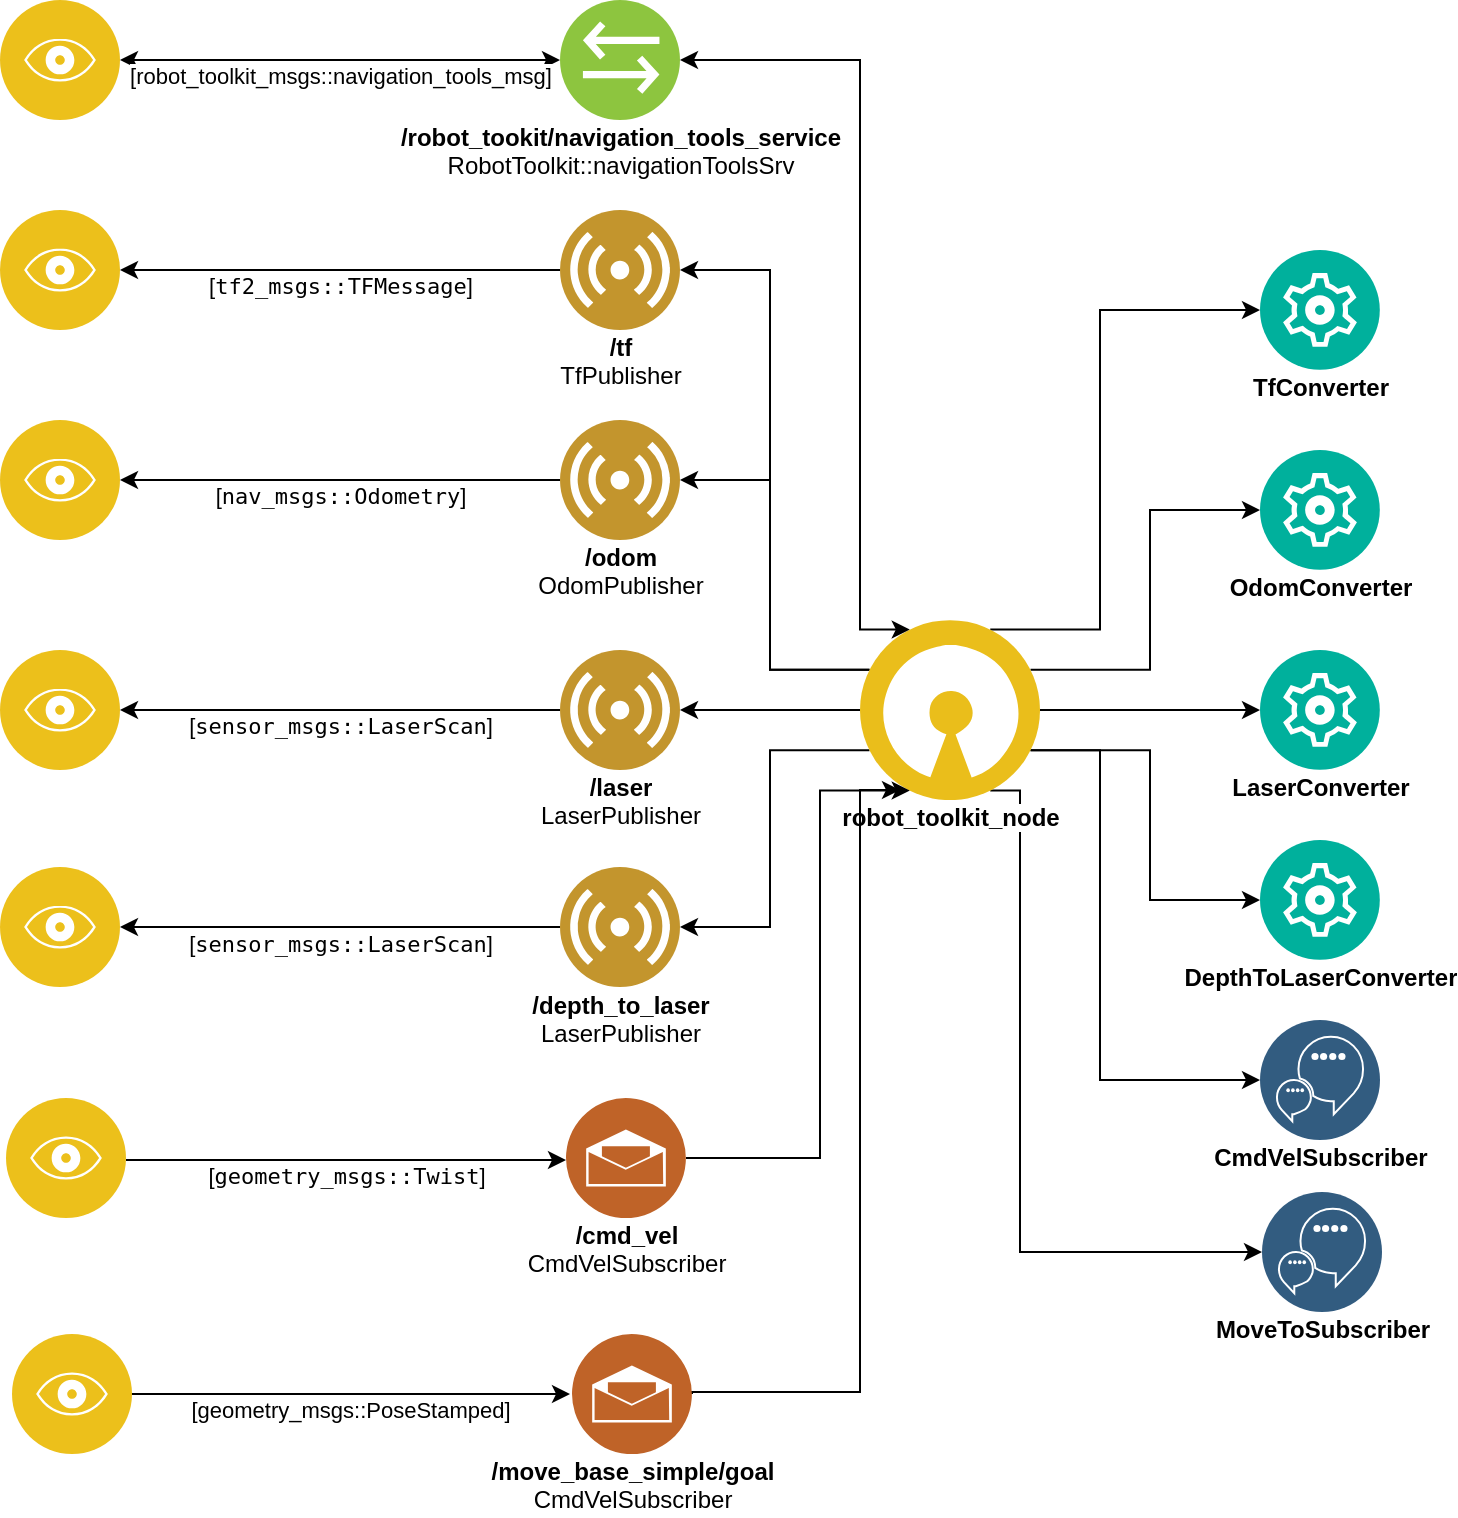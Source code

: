 <mxfile version="10.6.8" type="device"><diagram id="i_G1sJ6apPRsVd_6MF1_" name="Page-1"><mxGraphModel dx="1311" dy="720" grid="1" gridSize="10" guides="1" tooltips="1" connect="1" arrows="1" fold="1" page="1" pageScale="1" pageWidth="850" pageHeight="1100" math="0" shadow="0"><root><mxCell id="0"/><mxCell id="1" parent="0"/><mxCell id="EhSfXj_VVjLFKxDYxmZn-28" style="edgeStyle=orthogonalEdgeStyle;rounded=0;orthogonalLoop=1;jettySize=auto;html=1;exitX=0;exitY=0.25;exitDx=0;exitDy=0;entryX=1;entryY=0.5;entryDx=0;entryDy=0;" edge="1" parent="1" source="Xuhcu1reCGZLSPkCSpRx-1" target="Xuhcu1reCGZLSPkCSpRx-44"><mxGeometry relative="1" as="geometry"/></mxCell><mxCell id="EhSfXj_VVjLFKxDYxmZn-29" style="edgeStyle=orthogonalEdgeStyle;rounded=0;orthogonalLoop=1;jettySize=auto;html=1;exitX=0;exitY=0.5;exitDx=0;exitDy=0;entryX=1;entryY=0.5;entryDx=0;entryDy=0;" edge="1" parent="1" source="Xuhcu1reCGZLSPkCSpRx-1" target="Xuhcu1reCGZLSPkCSpRx-48"><mxGeometry relative="1" as="geometry"/></mxCell><mxCell id="EhSfXj_VVjLFKxDYxmZn-31" style="edgeStyle=orthogonalEdgeStyle;rounded=0;orthogonalLoop=1;jettySize=auto;html=1;exitX=0;exitY=0.25;exitDx=0;exitDy=0;entryX=1;entryY=0.5;entryDx=0;entryDy=0;" edge="1" parent="1" source="Xuhcu1reCGZLSPkCSpRx-1" target="Xuhcu1reCGZLSPkCSpRx-3"><mxGeometry relative="1" as="geometry"/></mxCell><mxCell id="EhSfXj_VVjLFKxDYxmZn-32" style="edgeStyle=orthogonalEdgeStyle;rounded=0;orthogonalLoop=1;jettySize=auto;html=1;exitX=0;exitY=0.75;exitDx=0;exitDy=0;entryX=1;entryY=0.5;entryDx=0;entryDy=0;" edge="1" parent="1" source="Xuhcu1reCGZLSPkCSpRx-1" target="EhSfXj_VVjLFKxDYxmZn-5"><mxGeometry relative="1" as="geometry"/></mxCell><mxCell id="EhSfXj_VVjLFKxDYxmZn-42" style="edgeStyle=orthogonalEdgeStyle;rounded=0;orthogonalLoop=1;jettySize=auto;html=1;exitX=1;exitY=0.5;exitDx=0;exitDy=0;entryX=0;entryY=0.5;entryDx=0;entryDy=0;" edge="1" parent="1" source="Xuhcu1reCGZLSPkCSpRx-1" target="Xuhcu1reCGZLSPkCSpRx-23"><mxGeometry relative="1" as="geometry"/></mxCell><mxCell id="EhSfXj_VVjLFKxDYxmZn-43" style="edgeStyle=orthogonalEdgeStyle;rounded=0;orthogonalLoop=1;jettySize=auto;html=1;exitX=1;exitY=0.25;exitDx=0;exitDy=0;entryX=0;entryY=0.5;entryDx=0;entryDy=0;" edge="1" parent="1" source="Xuhcu1reCGZLSPkCSpRx-1" target="Xuhcu1reCGZLSPkCSpRx-22"><mxGeometry relative="1" as="geometry"/></mxCell><mxCell id="EhSfXj_VVjLFKxDYxmZn-44" style="edgeStyle=orthogonalEdgeStyle;rounded=0;orthogonalLoop=1;jettySize=auto;html=1;exitX=1;exitY=0.75;exitDx=0;exitDy=0;entryX=0;entryY=0.5;entryDx=0;entryDy=0;" edge="1" parent="1" source="Xuhcu1reCGZLSPkCSpRx-1" target="EhSfXj_VVjLFKxDYxmZn-18"><mxGeometry relative="1" as="geometry"/></mxCell><mxCell id="EhSfXj_VVjLFKxDYxmZn-45" style="edgeStyle=orthogonalEdgeStyle;rounded=0;orthogonalLoop=1;jettySize=auto;html=1;exitX=0.75;exitY=0;exitDx=0;exitDy=0;entryX=0;entryY=0.5;entryDx=0;entryDy=0;" edge="1" parent="1" source="Xuhcu1reCGZLSPkCSpRx-1" target="Xuhcu1reCGZLSPkCSpRx-8"><mxGeometry relative="1" as="geometry"><Array as="points"><mxPoint x="610" y="380"/><mxPoint x="610" y="220"/></Array></mxGeometry></mxCell><mxCell id="EhSfXj_VVjLFKxDYxmZn-46" style="edgeStyle=orthogonalEdgeStyle;rounded=0;orthogonalLoop=1;jettySize=auto;html=1;exitX=1;exitY=0.75;exitDx=0;exitDy=0;entryX=0;entryY=0.5;entryDx=0;entryDy=0;" edge="1" parent="1" source="Xuhcu1reCGZLSPkCSpRx-1" target="Xuhcu1reCGZLSPkCSpRx-28"><mxGeometry relative="1" as="geometry"><Array as="points"><mxPoint x="610" y="440"/><mxPoint x="610" y="605"/></Array></mxGeometry></mxCell><mxCell id="EhSfXj_VVjLFKxDYxmZn-48" style="edgeStyle=orthogonalEdgeStyle;rounded=0;orthogonalLoop=1;jettySize=auto;html=1;exitX=0.75;exitY=1;exitDx=0;exitDy=0;entryX=0;entryY=0.5;entryDx=0;entryDy=0;startArrow=none;startFill=0;" edge="1" parent="1" source="Xuhcu1reCGZLSPkCSpRx-1" target="EhSfXj_VVjLFKxDYxmZn-15"><mxGeometry relative="1" as="geometry"><Array as="points"><mxPoint x="570" y="460"/><mxPoint x="570" y="691"/></Array></mxGeometry></mxCell><mxCell id="Xuhcu1reCGZLSPkCSpRx-1" value="robot_toolkit_node" style="aspect=fixed;perimeter=ellipsePerimeter;html=1;align=center;shadow=0;dashed=0;fontColor=#000000;labelBackgroundColor=#ffffff;fontSize=12;spacingTop=-5;image;image=img/lib/ibm/applications/open_source_tools.svg;fontStyle=1" parent="1" vertex="1"><mxGeometry x="490" y="375" width="90" height="90" as="geometry"/></mxCell><mxCell id="Xuhcu1reCGZLSPkCSpRx-42" value="[&lt;code&gt;&lt;span&gt;tf2_msgs&lt;/span&gt;&lt;span&gt;::&lt;/span&gt;&lt;span&gt;TFMessage&lt;/span&gt;&lt;/code&gt;]" style="edgeStyle=orthogonalEdgeStyle;rounded=1;orthogonalLoop=1;jettySize=auto;html=1;exitX=0;exitY=0.5;exitDx=0;exitDy=0;entryX=1;entryY=0.5;entryDx=0;entryDy=0;startArrow=none;startFill=0;endArrow=classic;endFill=1;fontColor=#000000;verticalAlign=top;horizontal=1;spacingTop=-5;" parent="1" source="Xuhcu1reCGZLSPkCSpRx-3" target="Xuhcu1reCGZLSPkCSpRx-41" edge="1"><mxGeometry relative="1" as="geometry"/></mxCell><mxCell id="Xuhcu1reCGZLSPkCSpRx-3" value="/tf&lt;br&gt;&lt;span style=&quot;font-weight: normal&quot;&gt;TfPublisher&lt;/span&gt;&lt;br&gt;" style="aspect=fixed;perimeter=ellipsePerimeter;html=1;align=center;shadow=0;dashed=0;fontColor=#000000;labelBackgroundColor=#ffffff;fontSize=12;spacingTop=-5;image;image=img/lib/ibm/users/sensor.svg;fontStyle=1;verticalAlign=top;horizontal=1;" parent="1" vertex="1"><mxGeometry x="340" y="170" width="60" height="60" as="geometry"/></mxCell><mxCell id="Xuhcu1reCGZLSPkCSpRx-34" style="edgeStyle=orthogonalEdgeStyle;rounded=1;orthogonalLoop=1;jettySize=auto;html=1;exitX=0;exitY=0.5;exitDx=0;exitDy=0;entryX=1;entryY=0.5;entryDx=0;entryDy=0;fontColor=#000000;strokeColor=none;startArrow=classic;startFill=1;verticalAlign=top;horizontal=1;spacingTop=-5;" parent="1" source="Xuhcu1reCGZLSPkCSpRx-4" target="Xuhcu1reCGZLSPkCSpRx-33" edge="1"><mxGeometry relative="1" as="geometry"/></mxCell><mxCell id="EhSfXj_VVjLFKxDYxmZn-23" style="edgeStyle=orthogonalEdgeStyle;rounded=0;orthogonalLoop=1;jettySize=auto;html=1;exitX=1;exitY=0.5;exitDx=0;exitDy=0;entryX=0.25;entryY=0;entryDx=0;entryDy=0;startArrow=classic;startFill=1;" edge="1" parent="1" source="Xuhcu1reCGZLSPkCSpRx-4" target="Xuhcu1reCGZLSPkCSpRx-1"><mxGeometry relative="1" as="geometry"><Array as="points"><mxPoint x="490" y="95"/><mxPoint x="490" y="380"/></Array></mxGeometry></mxCell><mxCell id="Xuhcu1reCGZLSPkCSpRx-4" value="/robot_tookit/navigation_tools_service&lt;br&gt;&lt;span style=&quot;font-weight: normal&quot;&gt;RobotToolkit::navigationToolsSrv&lt;/span&gt;&lt;br&gt;" style="aspect=fixed;perimeter=ellipsePerimeter;html=1;align=center;shadow=0;dashed=0;fontColor=#000000;labelBackgroundColor=#ffffff;fontSize=12;spacingTop=-5;image;image=img/lib/ibm/vpc/Bridge.svg;fontStyle=1;verticalAlign=top;horizontal=1;" parent="1" vertex="1"><mxGeometry x="340" y="65" width="60" height="60" as="geometry"/></mxCell><mxCell id="Xuhcu1reCGZLSPkCSpRx-8" value="TfConverter&lt;br&gt;" style="aspect=fixed;perimeter=ellipsePerimeter;html=1;align=center;shadow=0;dashed=0;fontColor=#000000;labelBackgroundColor=#ffffff;fontSize=12;spacingTop=-5;image;image=img/lib/ibm/management/management.svg;fontStyle=1" parent="1" vertex="1"><mxGeometry x="690" y="190" width="60" height="60" as="geometry"/></mxCell><mxCell id="EhSfXj_VVjLFKxDYxmZn-33" style="edgeStyle=orthogonalEdgeStyle;rounded=0;orthogonalLoop=1;jettySize=auto;html=1;exitX=1;exitY=0.5;exitDx=0;exitDy=0;entryX=0.25;entryY=1;entryDx=0;entryDy=0;" edge="1" parent="1" source="Xuhcu1reCGZLSPkCSpRx-9" target="Xuhcu1reCGZLSPkCSpRx-1"><mxGeometry relative="1" as="geometry"><Array as="points"><mxPoint x="470" y="644"/><mxPoint x="470" y="460"/></Array></mxGeometry></mxCell><mxCell id="Xuhcu1reCGZLSPkCSpRx-9" value="/cmd_vel&lt;br&gt;&lt;span style=&quot;font-weight: normal&quot;&gt;CmdVelSubscriber&lt;/span&gt;&lt;br&gt;" style="aspect=fixed;perimeter=ellipsePerimeter;html=1;align=center;shadow=0;dashed=0;fontColor=#000000;labelBackgroundColor=#ffffff;fontSize=12;spacingTop=-5;image;image=img/lib/ibm/social/messaging.svg;fontStyle=1;verticalAlign=top;horizontal=1;" parent="1" vertex="1"><mxGeometry x="343" y="614" width="60" height="60" as="geometry"/></mxCell><mxCell id="Xuhcu1reCGZLSPkCSpRx-22" value="OdomConverter" style="aspect=fixed;perimeter=ellipsePerimeter;html=1;align=center;shadow=0;dashed=0;fontColor=#000000;labelBackgroundColor=#ffffff;fontSize=12;spacingTop=-5;image;image=img/lib/ibm/management/management.svg;fontStyle=1" parent="1" vertex="1"><mxGeometry x="690" y="290" width="60" height="60" as="geometry"/></mxCell><mxCell id="Xuhcu1reCGZLSPkCSpRx-23" value="LaserConverter" style="aspect=fixed;perimeter=ellipsePerimeter;html=1;align=center;shadow=0;dashed=0;fontColor=#000000;labelBackgroundColor=#ffffff;fontSize=12;spacingTop=-5;image;image=img/lib/ibm/management/management.svg;fontStyle=1" parent="1" vertex="1"><mxGeometry x="690" y="390" width="60" height="60" as="geometry"/></mxCell><mxCell id="Xuhcu1reCGZLSPkCSpRx-28" value="CmdVelSubscriber&lt;br&gt;" style="aspect=fixed;perimeter=ellipsePerimeter;html=1;align=center;shadow=0;dashed=0;fontColor=#000000;labelBackgroundColor=#ffffff;fontSize=12;spacingTop=-5;image;image=img/lib/ibm/data/conversation_trained_deployed.svg;fontStyle=1" parent="1" vertex="1"><mxGeometry x="690" y="575" width="60" height="60" as="geometry"/></mxCell><mxCell id="Xuhcu1reCGZLSPkCSpRx-38" value="[robot_toolkit_msgs::navigation_tools_msg]" style="edgeStyle=orthogonalEdgeStyle;rounded=1;orthogonalLoop=1;jettySize=auto;html=1;exitX=1;exitY=0.5;exitDx=0;exitDy=0;entryX=0;entryY=0.5;entryDx=0;entryDy=0;startArrow=classic;startFill=1;fontColor=#000000;verticalAlign=top;horizontal=1;spacingTop=-5;" parent="1" source="Xuhcu1reCGZLSPkCSpRx-33" target="Xuhcu1reCGZLSPkCSpRx-4" edge="1"><mxGeometry relative="1" as="geometry"/></mxCell><mxCell id="Xuhcu1reCGZLSPkCSpRx-33" value="" style="aspect=fixed;perimeter=ellipsePerimeter;html=1;align=center;shadow=0;dashed=0;fontColor=#4277BB;labelBackgroundColor=#ffffff;fontSize=12;spacingTop=-5;image;image=img/lib/ibm/applications/visualization.svg;verticalAlign=top;horizontal=1;" parent="1" vertex="1"><mxGeometry x="60" y="65" width="60" height="60" as="geometry"/></mxCell><mxCell id="Xuhcu1reCGZLSPkCSpRx-41" value="" style="aspect=fixed;perimeter=ellipsePerimeter;html=1;align=center;shadow=0;dashed=0;fontColor=#4277BB;labelBackgroundColor=#ffffff;fontSize=12;spacingTop=-5;image;image=img/lib/ibm/applications/visualization.svg;verticalAlign=top;horizontal=1;" parent="1" vertex="1"><mxGeometry x="60" y="170" width="60" height="60" as="geometry"/></mxCell><mxCell id="Xuhcu1reCGZLSPkCSpRx-43" value="[&lt;code&gt;&lt;span&gt;nav_msgs&lt;/span&gt;&lt;span&gt;::&lt;/span&gt;&lt;span&gt;Odometry&lt;/span&gt;&lt;/code&gt;]" style="edgeStyle=orthogonalEdgeStyle;rounded=1;orthogonalLoop=1;jettySize=auto;html=1;exitX=0;exitY=0.5;exitDx=0;exitDy=0;entryX=1;entryY=0.5;entryDx=0;entryDy=0;startArrow=none;startFill=0;endArrow=classic;endFill=1;fontColor=#000000;verticalAlign=top;horizontal=1;spacingTop=-5;" parent="1" source="Xuhcu1reCGZLSPkCSpRx-44" target="Xuhcu1reCGZLSPkCSpRx-45" edge="1"><mxGeometry relative="1" as="geometry"/></mxCell><mxCell id="Xuhcu1reCGZLSPkCSpRx-44" value="/odom&lt;br&gt;&lt;span style=&quot;font-weight: normal&quot;&gt;OdomPublisher&lt;/span&gt;&lt;br&gt;" style="aspect=fixed;perimeter=ellipsePerimeter;html=1;align=center;shadow=0;dashed=0;fontColor=#000000;labelBackgroundColor=#ffffff;fontSize=12;spacingTop=-5;image;image=img/lib/ibm/users/sensor.svg;fontStyle=1;verticalAlign=top;horizontal=1;" parent="1" vertex="1"><mxGeometry x="340" y="275" width="60" height="60" as="geometry"/></mxCell><mxCell id="Xuhcu1reCGZLSPkCSpRx-45" value="" style="aspect=fixed;perimeter=ellipsePerimeter;html=1;align=center;shadow=0;dashed=0;fontColor=#4277BB;labelBackgroundColor=#ffffff;fontSize=12;spacingTop=-5;image;image=img/lib/ibm/applications/visualization.svg;verticalAlign=top;horizontal=1;" parent="1" vertex="1"><mxGeometry x="60" y="275" width="60" height="60" as="geometry"/></mxCell><mxCell id="Xuhcu1reCGZLSPkCSpRx-47" value="[&lt;code&gt;&lt;span&gt;sensor_msgs&lt;/span&gt;&lt;span&gt;::&lt;/span&gt;&lt;span&gt;LaserScan&lt;/span&gt;&lt;/code&gt;]" style="edgeStyle=orthogonalEdgeStyle;rounded=1;orthogonalLoop=1;jettySize=auto;html=1;exitX=0;exitY=0.5;exitDx=0;exitDy=0;entryX=1;entryY=0.5;entryDx=0;entryDy=0;startArrow=none;startFill=0;endArrow=classic;endFill=1;fontColor=#000000;verticalAlign=top;horizontal=1;spacingTop=-5;" parent="1" source="Xuhcu1reCGZLSPkCSpRx-48" target="Xuhcu1reCGZLSPkCSpRx-49" edge="1"><mxGeometry relative="1" as="geometry"/></mxCell><mxCell id="Xuhcu1reCGZLSPkCSpRx-48" value="/laser&lt;br&gt;&lt;span style=&quot;font-weight: normal&quot;&gt;LaserPublisher&lt;/span&gt;&lt;br&gt;" style="aspect=fixed;perimeter=ellipsePerimeter;html=1;align=center;shadow=0;dashed=0;fontColor=#000000;labelBackgroundColor=#ffffff;fontSize=12;spacingTop=-5;image;image=img/lib/ibm/users/sensor.svg;fontStyle=1;verticalAlign=top;horizontal=1;" parent="1" vertex="1"><mxGeometry x="340" y="390" width="60" height="60" as="geometry"/></mxCell><mxCell id="Xuhcu1reCGZLSPkCSpRx-49" value="" style="aspect=fixed;perimeter=ellipsePerimeter;html=1;align=center;shadow=0;dashed=0;fontColor=#4277BB;labelBackgroundColor=#ffffff;fontSize=12;spacingTop=-5;image;image=img/lib/ibm/applications/visualization.svg;verticalAlign=top;horizontal=1;" parent="1" vertex="1"><mxGeometry x="60" y="390" width="60" height="60" as="geometry"/></mxCell><mxCell id="Xuhcu1reCGZLSPkCSpRx-55" value="[&lt;code&gt;&lt;span&gt;geometry_msgs&lt;/span&gt;&lt;span&gt;::&lt;/span&gt;&lt;span&gt;Twist&lt;/span&gt;&lt;/code&gt;]" style="edgeStyle=orthogonalEdgeStyle;rounded=1;orthogonalLoop=1;jettySize=auto;html=1;exitX=1;exitY=0.5;exitDx=0;exitDy=0;startArrow=none;startFill=0;endArrow=classic;endFill=1;fontColor=#000000;verticalAlign=top;horizontal=1;spacingTop=-5;" parent="1" edge="1"><mxGeometry relative="1" as="geometry"><mxPoint x="123" y="645" as="sourcePoint"/><mxPoint x="343" y="645" as="targetPoint"/></mxGeometry></mxCell><mxCell id="Xuhcu1reCGZLSPkCSpRx-53" value="" style="aspect=fixed;perimeter=ellipsePerimeter;html=1;align=center;shadow=0;dashed=0;fontColor=#4277BB;labelBackgroundColor=#ffffff;fontSize=12;spacingTop=-5;image;image=img/lib/ibm/applications/visualization.svg;verticalAlign=top;horizontal=1;" parent="1" vertex="1"><mxGeometry x="63" y="614" width="60" height="60" as="geometry"/></mxCell><mxCell id="EhSfXj_VVjLFKxDYxmZn-34" style="edgeStyle=orthogonalEdgeStyle;rounded=0;orthogonalLoop=1;jettySize=auto;html=1;exitX=1;exitY=0.5;exitDx=0;exitDy=0;" edge="1" parent="1" source="EhSfXj_VVjLFKxDYxmZn-1"><mxGeometry relative="1" as="geometry"><mxPoint x="510" y="460" as="targetPoint"/><Array as="points"><mxPoint x="490" y="761"/><mxPoint x="490" y="460"/></Array></mxGeometry></mxCell><mxCell id="EhSfXj_VVjLFKxDYxmZn-1" value="/move_base_simple/goal&lt;br&gt;&lt;span style=&quot;font-weight: normal&quot;&gt;CmdVelSubscriber&lt;/span&gt;&lt;br&gt;" style="aspect=fixed;perimeter=ellipsePerimeter;html=1;align=center;shadow=0;dashed=0;fontColor=#000000;labelBackgroundColor=#ffffff;fontSize=12;spacingTop=-5;image;image=img/lib/ibm/social/messaging.svg;fontStyle=1;verticalAlign=top;horizontal=1;" vertex="1" parent="1"><mxGeometry x="346" y="732" width="60" height="60" as="geometry"/></mxCell><mxCell id="EhSfXj_VVjLFKxDYxmZn-2" value="[geometry_msgs::PoseStamped]" style="edgeStyle=orthogonalEdgeStyle;rounded=1;orthogonalLoop=1;jettySize=auto;html=1;exitX=1;exitY=0.5;exitDx=0;exitDy=0;startArrow=none;startFill=0;endArrow=classic;endFill=1;fontColor=#000000;verticalAlign=top;horizontal=1;spacingTop=-5;" edge="1" parent="1"><mxGeometry relative="1" as="geometry"><mxPoint x="125" y="762" as="sourcePoint"/><mxPoint x="345" y="762" as="targetPoint"/></mxGeometry></mxCell><mxCell id="EhSfXj_VVjLFKxDYxmZn-3" value="" style="aspect=fixed;perimeter=ellipsePerimeter;html=1;align=center;shadow=0;dashed=0;fontColor=#4277BB;labelBackgroundColor=#ffffff;fontSize=12;spacingTop=-5;image;image=img/lib/ibm/applications/visualization.svg;verticalAlign=top;horizontal=1;" vertex="1" parent="1"><mxGeometry x="66" y="732" width="60" height="60" as="geometry"/></mxCell><mxCell id="EhSfXj_VVjLFKxDYxmZn-4" value="[&lt;code&gt;&lt;span&gt;sensor_msgs&lt;/span&gt;&lt;span&gt;::&lt;/span&gt;&lt;span&gt;LaserScan&lt;/span&gt;&lt;/code&gt;]" style="edgeStyle=orthogonalEdgeStyle;rounded=1;orthogonalLoop=1;jettySize=auto;html=1;exitX=0;exitY=0.5;exitDx=0;exitDy=0;entryX=1;entryY=0.5;entryDx=0;entryDy=0;startArrow=none;startFill=0;endArrow=classic;endFill=1;fontColor=#000000;verticalAlign=top;horizontal=1;spacingTop=-5;" edge="1" parent="1" source="EhSfXj_VVjLFKxDYxmZn-5" target="EhSfXj_VVjLFKxDYxmZn-6"><mxGeometry relative="1" as="geometry"/></mxCell><mxCell id="EhSfXj_VVjLFKxDYxmZn-5" value="/depth_to_laser&lt;br&gt;&lt;span style=&quot;font-weight: normal&quot;&gt;LaserPublisher&lt;/span&gt;&lt;br&gt;" style="aspect=fixed;perimeter=ellipsePerimeter;html=1;align=center;shadow=0;dashed=0;fontColor=#000000;labelBackgroundColor=#ffffff;fontSize=12;spacingTop=-5;image;image=img/lib/ibm/users/sensor.svg;fontStyle=1;verticalAlign=top;horizontal=1;" vertex="1" parent="1"><mxGeometry x="340" y="498.5" width="60" height="60" as="geometry"/></mxCell><mxCell id="EhSfXj_VVjLFKxDYxmZn-6" value="" style="aspect=fixed;perimeter=ellipsePerimeter;html=1;align=center;shadow=0;dashed=0;fontColor=#4277BB;labelBackgroundColor=#ffffff;fontSize=12;spacingTop=-5;image;image=img/lib/ibm/applications/visualization.svg;verticalAlign=top;horizontal=1;" vertex="1" parent="1"><mxGeometry x="60" y="498.5" width="60" height="60" as="geometry"/></mxCell><mxCell id="EhSfXj_VVjLFKxDYxmZn-15" value="MoveToSubscriber" style="aspect=fixed;perimeter=ellipsePerimeter;html=1;align=center;shadow=0;dashed=0;fontColor=#000000;labelBackgroundColor=#ffffff;fontSize=12;spacingTop=-5;image;image=img/lib/ibm/data/conversation_trained_deployed.svg;fontStyle=1" vertex="1" parent="1"><mxGeometry x="691" y="661" width="60" height="60" as="geometry"/></mxCell><mxCell id="EhSfXj_VVjLFKxDYxmZn-18" value="DepthToLaserConverter" style="aspect=fixed;perimeter=ellipsePerimeter;html=1;align=center;shadow=0;dashed=0;fontColor=#000000;labelBackgroundColor=#ffffff;fontSize=12;spacingTop=-5;image;image=img/lib/ibm/management/management.svg;fontStyle=1" vertex="1" parent="1"><mxGeometry x="690" y="485" width="60" height="60" as="geometry"/></mxCell></root></mxGraphModel></diagram></mxfile>
